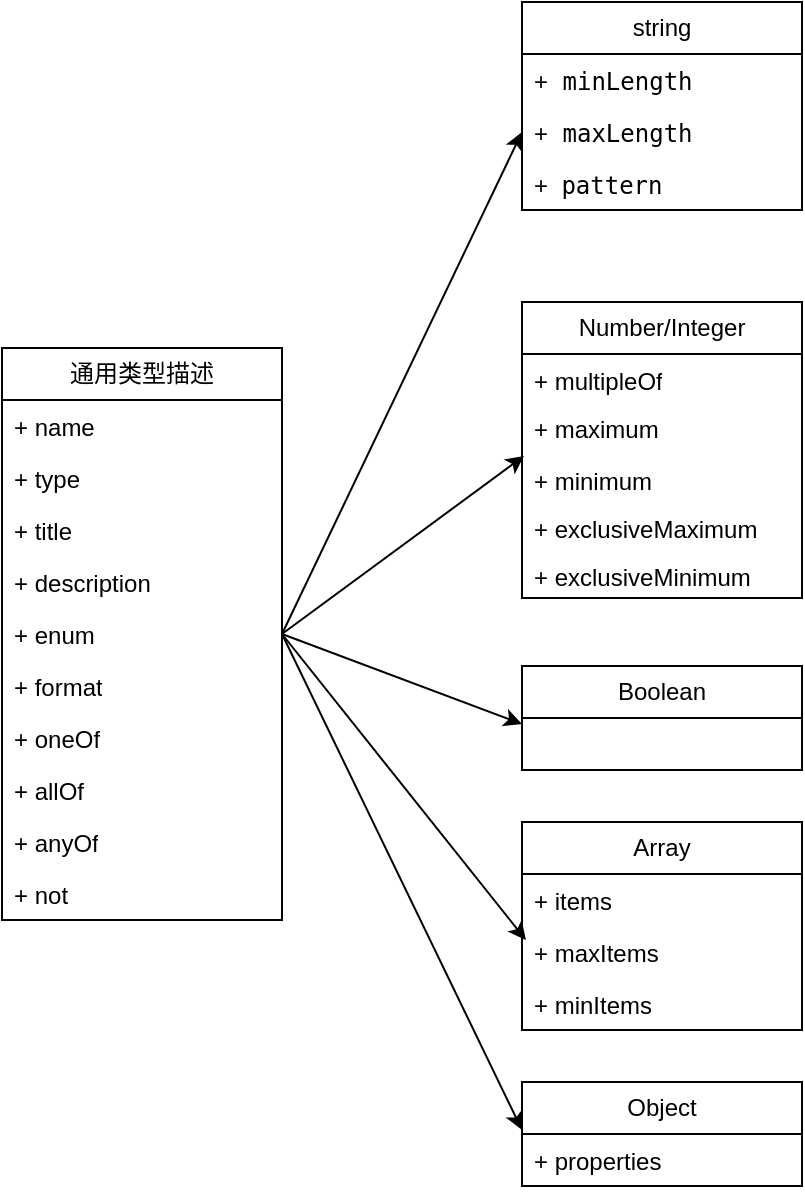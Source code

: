 <mxfile version="22.1.21" type="github">
  <diagram id="C5RBs43oDa-KdzZeNtuy" name="Page-1">
    <mxGraphModel dx="1434" dy="746" grid="1" gridSize="10" guides="1" tooltips="1" connect="1" arrows="1" fold="1" page="1" pageScale="1" pageWidth="827" pageHeight="1169" math="0" shadow="0">
      <root>
        <mxCell id="WIyWlLk6GJQsqaUBKTNV-0" />
        <mxCell id="WIyWlLk6GJQsqaUBKTNV-1" parent="WIyWlLk6GJQsqaUBKTNV-0" />
        <mxCell id="QJoDGu9p17vLTKu55Pi3-0" value="通用类型描述" style="swimlane;fontStyle=0;childLayout=stackLayout;horizontal=1;startSize=26;fillColor=none;horizontalStack=0;resizeParent=1;resizeParentMax=0;resizeLast=0;collapsible=1;marginBottom=0;whiteSpace=wrap;html=1;" parent="WIyWlLk6GJQsqaUBKTNV-1" vertex="1">
          <mxGeometry x="30" y="190" width="140" height="286" as="geometry" />
        </mxCell>
        <mxCell id="QJoDGu9p17vLTKu55Pi3-1" value="+ name" style="text;strokeColor=none;fillColor=none;align=left;verticalAlign=top;spacingLeft=4;spacingRight=4;overflow=hidden;rotatable=0;points=[[0,0.5],[1,0.5]];portConstraint=eastwest;whiteSpace=wrap;html=1;" parent="QJoDGu9p17vLTKu55Pi3-0" vertex="1">
          <mxGeometry y="26" width="140" height="26" as="geometry" />
        </mxCell>
        <mxCell id="QJoDGu9p17vLTKu55Pi3-2" value="+ type" style="text;strokeColor=none;fillColor=none;align=left;verticalAlign=top;spacingLeft=4;spacingRight=4;overflow=hidden;rotatable=0;points=[[0,0.5],[1,0.5]];portConstraint=eastwest;whiteSpace=wrap;html=1;" parent="QJoDGu9p17vLTKu55Pi3-0" vertex="1">
          <mxGeometry y="52" width="140" height="26" as="geometry" />
        </mxCell>
        <mxCell id="QJoDGu9p17vLTKu55Pi3-3" value="+ title" style="text;strokeColor=none;fillColor=none;align=left;verticalAlign=top;spacingLeft=4;spacingRight=4;overflow=hidden;rotatable=0;points=[[0,0.5],[1,0.5]];portConstraint=eastwest;whiteSpace=wrap;html=1;" parent="QJoDGu9p17vLTKu55Pi3-0" vertex="1">
          <mxGeometry y="78" width="140" height="26" as="geometry" />
        </mxCell>
        <mxCell id="QJoDGu9p17vLTKu55Pi3-4" value="+ description" style="text;strokeColor=none;fillColor=none;align=left;verticalAlign=top;spacingLeft=4;spacingRight=4;overflow=hidden;rotatable=0;points=[[0,0.5],[1,0.5]];portConstraint=eastwest;whiteSpace=wrap;html=1;" parent="QJoDGu9p17vLTKu55Pi3-0" vertex="1">
          <mxGeometry y="104" width="140" height="26" as="geometry" />
        </mxCell>
        <mxCell id="QJoDGu9p17vLTKu55Pi3-5" value="+ enum" style="text;strokeColor=none;fillColor=none;align=left;verticalAlign=top;spacingLeft=4;spacingRight=4;overflow=hidden;rotatable=0;points=[[0,0.5],[1,0.5]];portConstraint=eastwest;whiteSpace=wrap;html=1;" parent="QJoDGu9p17vLTKu55Pi3-0" vertex="1">
          <mxGeometry y="130" width="140" height="26" as="geometry" />
        </mxCell>
        <mxCell id="QJoDGu9p17vLTKu55Pi3-6" value="+ format" style="text;strokeColor=none;fillColor=none;align=left;verticalAlign=top;spacingLeft=4;spacingRight=4;overflow=hidden;rotatable=0;points=[[0,0.5],[1,0.5]];portConstraint=eastwest;whiteSpace=wrap;html=1;" parent="QJoDGu9p17vLTKu55Pi3-0" vertex="1">
          <mxGeometry y="156" width="140" height="26" as="geometry" />
        </mxCell>
        <mxCell id="QJoDGu9p17vLTKu55Pi3-7" value="+ oneOf" style="text;strokeColor=none;fillColor=none;align=left;verticalAlign=top;spacingLeft=4;spacingRight=4;overflow=hidden;rotatable=0;points=[[0,0.5],[1,0.5]];portConstraint=eastwest;whiteSpace=wrap;html=1;" parent="QJoDGu9p17vLTKu55Pi3-0" vertex="1">
          <mxGeometry y="182" width="140" height="26" as="geometry" />
        </mxCell>
        <mxCell id="QJoDGu9p17vLTKu55Pi3-8" value="+ allOf" style="text;strokeColor=none;fillColor=none;align=left;verticalAlign=top;spacingLeft=4;spacingRight=4;overflow=hidden;rotatable=0;points=[[0,0.5],[1,0.5]];portConstraint=eastwest;whiteSpace=wrap;html=1;" parent="QJoDGu9p17vLTKu55Pi3-0" vertex="1">
          <mxGeometry y="208" width="140" height="26" as="geometry" />
        </mxCell>
        <mxCell id="QJoDGu9p17vLTKu55Pi3-9" value="+ anyOf" style="text;strokeColor=none;fillColor=none;align=left;verticalAlign=top;spacingLeft=4;spacingRight=4;overflow=hidden;rotatable=0;points=[[0,0.5],[1,0.5]];portConstraint=eastwest;whiteSpace=wrap;html=1;" parent="QJoDGu9p17vLTKu55Pi3-0" vertex="1">
          <mxGeometry y="234" width="140" height="26" as="geometry" />
        </mxCell>
        <mxCell id="QJoDGu9p17vLTKu55Pi3-10" value="+ not" style="text;strokeColor=none;fillColor=none;align=left;verticalAlign=top;spacingLeft=4;spacingRight=4;overflow=hidden;rotatable=0;points=[[0,0.5],[1,0.5]];portConstraint=eastwest;whiteSpace=wrap;html=1;" parent="QJoDGu9p17vLTKu55Pi3-0" vertex="1">
          <mxGeometry y="260" width="140" height="26" as="geometry" />
        </mxCell>
        <mxCell id="QJoDGu9p17vLTKu55Pi3-11" value="string" style="swimlane;fontStyle=0;childLayout=stackLayout;horizontal=1;startSize=26;fillColor=none;horizontalStack=0;resizeParent=1;resizeParentMax=0;resizeLast=0;collapsible=1;marginBottom=0;whiteSpace=wrap;html=1;" parent="WIyWlLk6GJQsqaUBKTNV-1" vertex="1">
          <mxGeometry x="290" y="17" width="140" height="104" as="geometry" />
        </mxCell>
        <mxCell id="QJoDGu9p17vLTKu55Pi3-12" value="+&lt;code&gt; minLength&lt;/code&gt;" style="text;strokeColor=none;fillColor=none;align=left;verticalAlign=top;spacingLeft=4;spacingRight=4;overflow=hidden;rotatable=0;points=[[0,0.5],[1,0.5]];portConstraint=eastwest;whiteSpace=wrap;html=1;" parent="QJoDGu9p17vLTKu55Pi3-11" vertex="1">
          <mxGeometry y="26" width="140" height="26" as="geometry" />
        </mxCell>
        <mxCell id="QJoDGu9p17vLTKu55Pi3-13" value="+&lt;code&gt; maxLength&lt;/code&gt;" style="text;strokeColor=none;fillColor=none;align=left;verticalAlign=top;spacingLeft=4;spacingRight=4;overflow=hidden;rotatable=0;points=[[0,0.5],[1,0.5]];portConstraint=eastwest;whiteSpace=wrap;html=1;" parent="QJoDGu9p17vLTKu55Pi3-11" vertex="1">
          <mxGeometry y="52" width="140" height="26" as="geometry" />
        </mxCell>
        <mxCell id="QJoDGu9p17vLTKu55Pi3-14" value="+&amp;nbsp; &lt;code&gt;pattern&lt;/code&gt;" style="text;strokeColor=none;fillColor=none;align=left;verticalAlign=top;spacingLeft=4;spacingRight=4;overflow=hidden;rotatable=0;points=[[0,0.5],[1,0.5]];portConstraint=eastwest;whiteSpace=wrap;html=1;" parent="QJoDGu9p17vLTKu55Pi3-11" vertex="1">
          <mxGeometry y="78" width="140" height="26" as="geometry" />
        </mxCell>
        <mxCell id="0OUCkShLsR8KMZw-bgYs-0" value="Number/Integer" style="swimlane;fontStyle=0;childLayout=stackLayout;horizontal=1;startSize=26;fillColor=none;horizontalStack=0;resizeParent=1;resizeParentMax=0;resizeLast=0;collapsible=1;marginBottom=0;whiteSpace=wrap;html=1;" vertex="1" parent="WIyWlLk6GJQsqaUBKTNV-1">
          <mxGeometry x="290" y="167" width="140" height="148" as="geometry" />
        </mxCell>
        <mxCell id="0OUCkShLsR8KMZw-bgYs-1" value="+ multipleOf" style="text;strokeColor=none;fillColor=none;align=left;verticalAlign=top;spacingLeft=4;spacingRight=4;overflow=hidden;rotatable=0;points=[[0,0.5],[1,0.5]];portConstraint=eastwest;whiteSpace=wrap;html=1;" vertex="1" parent="0OUCkShLsR8KMZw-bgYs-0">
          <mxGeometry y="26" width="140" height="24" as="geometry" />
        </mxCell>
        <mxCell id="0OUCkShLsR8KMZw-bgYs-2" value="+ maximum" style="text;strokeColor=none;fillColor=none;align=left;verticalAlign=top;spacingLeft=4;spacingRight=4;overflow=hidden;rotatable=0;points=[[0,0.5],[1,0.5]];portConstraint=eastwest;whiteSpace=wrap;html=1;" vertex="1" parent="0OUCkShLsR8KMZw-bgYs-0">
          <mxGeometry y="50" width="140" height="26" as="geometry" />
        </mxCell>
        <mxCell id="0OUCkShLsR8KMZw-bgYs-3" value="+ minimum" style="text;strokeColor=none;fillColor=none;align=left;verticalAlign=top;spacingLeft=4;spacingRight=4;overflow=hidden;rotatable=0;points=[[0,0.5],[1,0.5]];portConstraint=eastwest;whiteSpace=wrap;html=1;" vertex="1" parent="0OUCkShLsR8KMZw-bgYs-0">
          <mxGeometry y="76" width="140" height="24" as="geometry" />
        </mxCell>
        <mxCell id="0OUCkShLsR8KMZw-bgYs-4" value="+ exclusiveMaximum" style="text;strokeColor=none;fillColor=none;align=left;verticalAlign=top;spacingLeft=4;spacingRight=4;overflow=hidden;rotatable=0;points=[[0,0.5],[1,0.5]];portConstraint=eastwest;whiteSpace=wrap;html=1;" vertex="1" parent="0OUCkShLsR8KMZw-bgYs-0">
          <mxGeometry y="100" width="140" height="24" as="geometry" />
        </mxCell>
        <mxCell id="0OUCkShLsR8KMZw-bgYs-5" value="+ exclusiveMinimum" style="text;strokeColor=none;fillColor=none;align=left;verticalAlign=top;spacingLeft=4;spacingRight=4;overflow=hidden;rotatable=0;points=[[0,0.5],[1,0.5]];portConstraint=eastwest;whiteSpace=wrap;html=1;" vertex="1" parent="0OUCkShLsR8KMZw-bgYs-0">
          <mxGeometry y="124" width="140" height="24" as="geometry" />
        </mxCell>
        <mxCell id="0OUCkShLsR8KMZw-bgYs-6" value="Boolean" style="swimlane;fontStyle=0;childLayout=stackLayout;horizontal=1;startSize=26;fillColor=none;horizontalStack=0;resizeParent=1;resizeParentMax=0;resizeLast=0;collapsible=1;marginBottom=0;whiteSpace=wrap;html=1;" vertex="1" parent="WIyWlLk6GJQsqaUBKTNV-1">
          <mxGeometry x="290" y="349" width="140" height="52" as="geometry" />
        </mxCell>
        <mxCell id="0OUCkShLsR8KMZw-bgYs-7" value="&amp;nbsp;" style="text;strokeColor=none;fillColor=none;align=left;verticalAlign=top;spacingLeft=4;spacingRight=4;overflow=hidden;rotatable=0;points=[[0,0.5],[1,0.5]];portConstraint=eastwest;whiteSpace=wrap;html=1;" vertex="1" parent="0OUCkShLsR8KMZw-bgYs-6">
          <mxGeometry y="26" width="140" height="26" as="geometry" />
        </mxCell>
        <mxCell id="0OUCkShLsR8KMZw-bgYs-10" value="Array" style="swimlane;fontStyle=0;childLayout=stackLayout;horizontal=1;startSize=26;fillColor=none;horizontalStack=0;resizeParent=1;resizeParentMax=0;resizeLast=0;collapsible=1;marginBottom=0;whiteSpace=wrap;html=1;" vertex="1" parent="WIyWlLk6GJQsqaUBKTNV-1">
          <mxGeometry x="290" y="427" width="140" height="104" as="geometry" />
        </mxCell>
        <mxCell id="0OUCkShLsR8KMZw-bgYs-11" value="+ items" style="text;strokeColor=none;fillColor=none;align=left;verticalAlign=top;spacingLeft=4;spacingRight=4;overflow=hidden;rotatable=0;points=[[0,0.5],[1,0.5]];portConstraint=eastwest;whiteSpace=wrap;html=1;" vertex="1" parent="0OUCkShLsR8KMZw-bgYs-10">
          <mxGeometry y="26" width="140" height="26" as="geometry" />
        </mxCell>
        <mxCell id="0OUCkShLsR8KMZw-bgYs-12" value="+ maxItems" style="text;strokeColor=none;fillColor=none;align=left;verticalAlign=top;spacingLeft=4;spacingRight=4;overflow=hidden;rotatable=0;points=[[0,0.5],[1,0.5]];portConstraint=eastwest;whiteSpace=wrap;html=1;" vertex="1" parent="0OUCkShLsR8KMZw-bgYs-10">
          <mxGeometry y="52" width="140" height="26" as="geometry" />
        </mxCell>
        <mxCell id="0OUCkShLsR8KMZw-bgYs-13" value="+ minItems" style="text;strokeColor=none;fillColor=none;align=left;verticalAlign=top;spacingLeft=4;spacingRight=4;overflow=hidden;rotatable=0;points=[[0,0.5],[1,0.5]];portConstraint=eastwest;whiteSpace=wrap;html=1;" vertex="1" parent="0OUCkShLsR8KMZw-bgYs-10">
          <mxGeometry y="78" width="140" height="26" as="geometry" />
        </mxCell>
        <mxCell id="0OUCkShLsR8KMZw-bgYs-14" value="Object" style="swimlane;fontStyle=0;childLayout=stackLayout;horizontal=1;startSize=26;fillColor=none;horizontalStack=0;resizeParent=1;resizeParentMax=0;resizeLast=0;collapsible=1;marginBottom=0;whiteSpace=wrap;html=1;" vertex="1" parent="WIyWlLk6GJQsqaUBKTNV-1">
          <mxGeometry x="290" y="557" width="140" height="52" as="geometry" />
        </mxCell>
        <mxCell id="0OUCkShLsR8KMZw-bgYs-15" value="+ properties" style="text;strokeColor=none;fillColor=none;align=left;verticalAlign=top;spacingLeft=4;spacingRight=4;overflow=hidden;rotatable=0;points=[[0,0.5],[1,0.5]];portConstraint=eastwest;whiteSpace=wrap;html=1;" vertex="1" parent="0OUCkShLsR8KMZw-bgYs-14">
          <mxGeometry y="26" width="140" height="26" as="geometry" />
        </mxCell>
        <mxCell id="0OUCkShLsR8KMZw-bgYs-23" style="rounded=0;orthogonalLoop=1;jettySize=auto;html=1;exitX=1;exitY=0.5;exitDx=0;exitDy=0;entryX=0;entryY=0.5;entryDx=0;entryDy=0;" edge="1" parent="WIyWlLk6GJQsqaUBKTNV-1" source="QJoDGu9p17vLTKu55Pi3-5" target="QJoDGu9p17vLTKu55Pi3-13">
          <mxGeometry relative="1" as="geometry" />
        </mxCell>
        <mxCell id="0OUCkShLsR8KMZw-bgYs-24" style="rounded=0;orthogonalLoop=1;jettySize=auto;html=1;exitX=1;exitY=0.5;exitDx=0;exitDy=0;entryX=0.007;entryY=0.042;entryDx=0;entryDy=0;entryPerimeter=0;" edge="1" parent="WIyWlLk6GJQsqaUBKTNV-1" source="QJoDGu9p17vLTKu55Pi3-5" target="0OUCkShLsR8KMZw-bgYs-3">
          <mxGeometry relative="1" as="geometry" />
        </mxCell>
        <mxCell id="0OUCkShLsR8KMZw-bgYs-25" style="rounded=0;orthogonalLoop=1;jettySize=auto;html=1;exitX=1;exitY=0.5;exitDx=0;exitDy=0;entryX=0;entryY=0.115;entryDx=0;entryDy=0;entryPerimeter=0;" edge="1" parent="WIyWlLk6GJQsqaUBKTNV-1" source="QJoDGu9p17vLTKu55Pi3-5" target="0OUCkShLsR8KMZw-bgYs-7">
          <mxGeometry relative="1" as="geometry" />
        </mxCell>
        <mxCell id="0OUCkShLsR8KMZw-bgYs-26" style="rounded=0;orthogonalLoop=1;jettySize=auto;html=1;exitX=1;exitY=0.5;exitDx=0;exitDy=0;entryX=0.014;entryY=0.269;entryDx=0;entryDy=0;entryPerimeter=0;" edge="1" parent="WIyWlLk6GJQsqaUBKTNV-1" source="QJoDGu9p17vLTKu55Pi3-5" target="0OUCkShLsR8KMZw-bgYs-12">
          <mxGeometry relative="1" as="geometry" />
        </mxCell>
        <mxCell id="0OUCkShLsR8KMZw-bgYs-27" style="rounded=0;orthogonalLoop=1;jettySize=auto;html=1;exitX=1;exitY=0.5;exitDx=0;exitDy=0;entryX=0;entryY=-0.077;entryDx=0;entryDy=0;entryPerimeter=0;" edge="1" parent="WIyWlLk6GJQsqaUBKTNV-1" source="QJoDGu9p17vLTKu55Pi3-5" target="0OUCkShLsR8KMZw-bgYs-15">
          <mxGeometry relative="1" as="geometry" />
        </mxCell>
      </root>
    </mxGraphModel>
  </diagram>
</mxfile>

